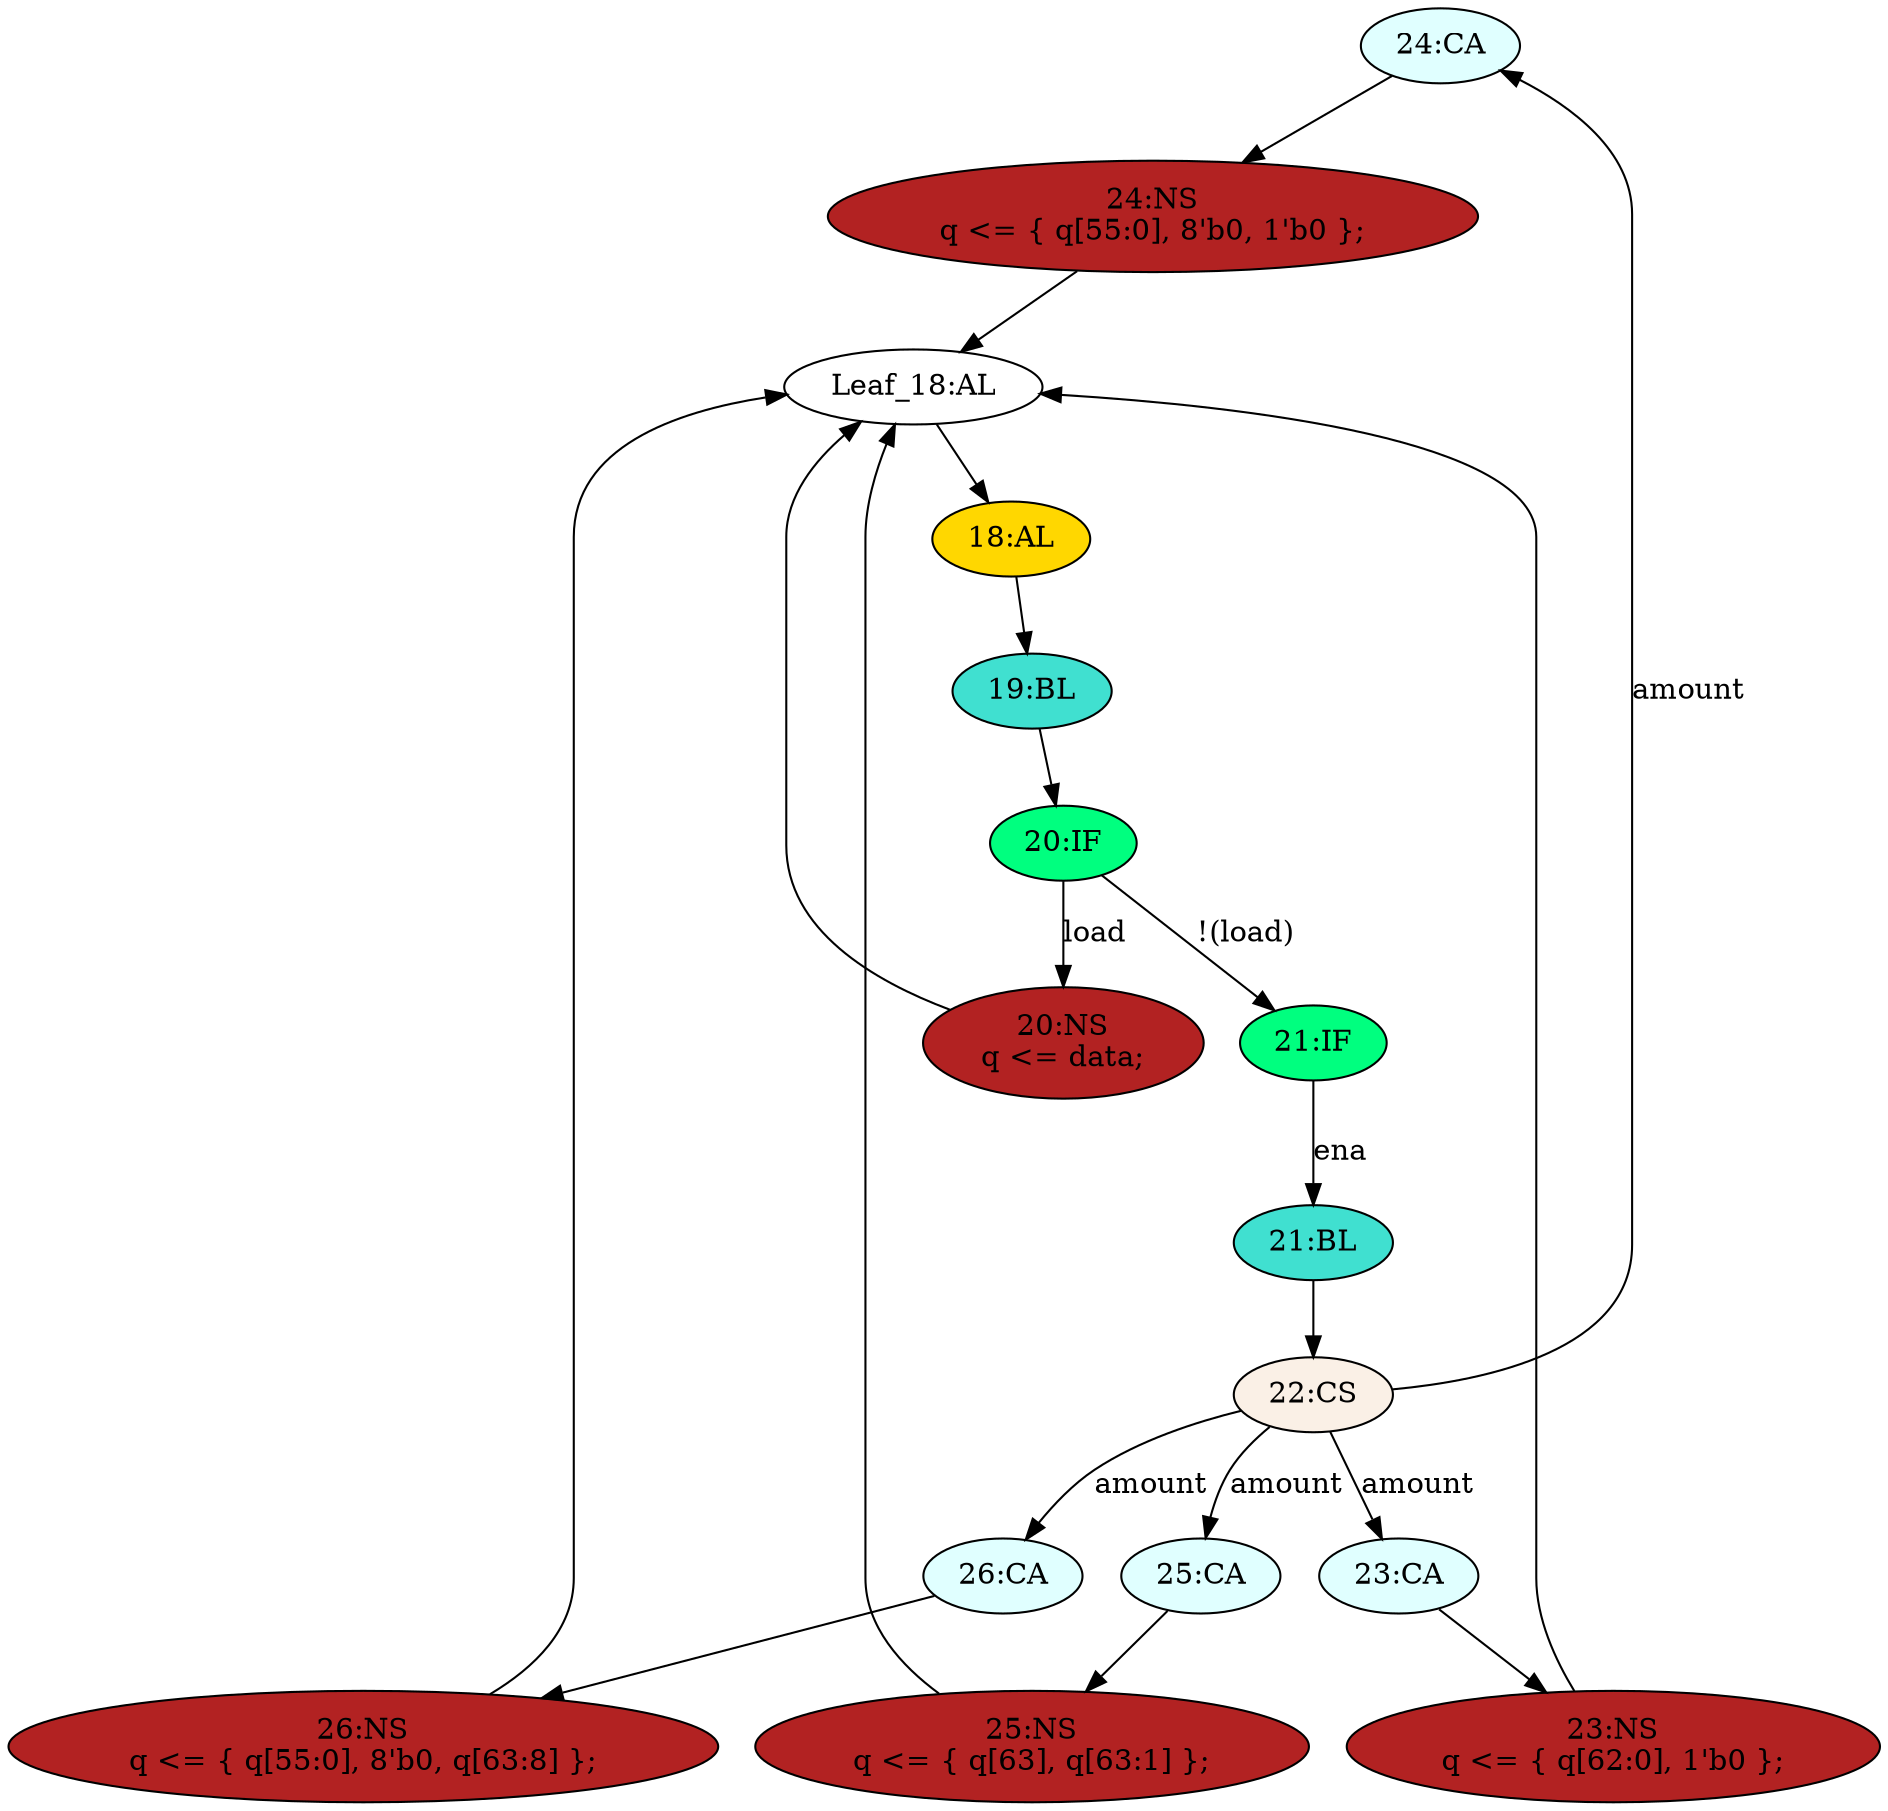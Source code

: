 strict digraph "compose( ,  )" {
	node [label="\N"];
	"24:CA"	[ast="<pyverilog.vparser.ast.Case object at 0x7f065d6a7850>",
		fillcolor=lightcyan,
		label="24:CA",
		statements="[]",
		style=filled,
		typ=Case];
	"24:NS"	[ast="<pyverilog.vparser.ast.NonblockingSubstitution object at 0x7f065d6a7ad0>",
		fillcolor=firebrick,
		label="24:NS
q <= { q[55:0], 8'b0, 1'b0 };",
		statements="[<pyverilog.vparser.ast.NonblockingSubstitution object at 0x7f065d6a7ad0>]",
		style=filled,
		typ=NonblockingSubstitution];
	"24:CA" -> "24:NS"	[cond="[]",
		lineno=None];
	"21:BL"	[ast="<pyverilog.vparser.ast.Block object at 0x7f065d64ecd0>",
		fillcolor=turquoise,
		label="21:BL",
		statements="[]",
		style=filled,
		typ=Block];
	"22:CS"	[ast="<pyverilog.vparser.ast.CaseStatement object at 0x7f065d72a310>",
		fillcolor=linen,
		label="22:CS",
		statements="[]",
		style=filled,
		typ=CaseStatement];
	"21:BL" -> "22:CS"	[cond="[]",
		lineno=None];
	"23:NS"	[ast="<pyverilog.vparser.ast.NonblockingSubstitution object at 0x7f065d6bdd10>",
		fillcolor=firebrick,
		label="23:NS
q <= { q[62:0], 1'b0 };",
		statements="[<pyverilog.vparser.ast.NonblockingSubstitution object at 0x7f065d6bdd10>]",
		style=filled,
		typ=NonblockingSubstitution];
	"Leaf_18:AL"	[def_var="['q']",
		label="Leaf_18:AL"];
	"23:NS" -> "Leaf_18:AL"	[cond="[]",
		lineno=None];
	"18:AL"	[ast="<pyverilog.vparser.ast.Always object at 0x7f065d6b71d0>",
		clk_sens=True,
		fillcolor=gold,
		label="18:AL",
		sens="['clk']",
		statements="[]",
		style=filled,
		typ=Always,
		use_var="['load', 'ena', 'amount', 'data', 'q']"];
	"Leaf_18:AL" -> "18:AL";
	"20:NS"	[ast="<pyverilog.vparser.ast.NonblockingSubstitution object at 0x7f065d6a4610>",
		fillcolor=firebrick,
		label="20:NS
q <= data;",
		statements="[<pyverilog.vparser.ast.NonblockingSubstitution object at 0x7f065d6a4610>]",
		style=filled,
		typ=NonblockingSubstitution];
	"20:NS" -> "Leaf_18:AL"	[cond="[]",
		lineno=None];
	"26:NS"	[ast="<pyverilog.vparser.ast.NonblockingSubstitution object at 0x7f065d3184d0>",
		fillcolor=firebrick,
		label="26:NS
q <= { q[55:0], 8'b0, q[63:8] };",
		statements="[<pyverilog.vparser.ast.NonblockingSubstitution object at 0x7f065d3184d0>]",
		style=filled,
		typ=NonblockingSubstitution];
	"26:NS" -> "Leaf_18:AL"	[cond="[]",
		lineno=None];
	"19:BL"	[ast="<pyverilog.vparser.ast.Block object at 0x7f065d6a4d10>",
		fillcolor=turquoise,
		label="19:BL",
		statements="[]",
		style=filled,
		typ=Block];
	"20:IF"	[ast="<pyverilog.vparser.ast.IfStatement object at 0x7f065d6a4e10>",
		fillcolor=springgreen,
		label="20:IF",
		statements="[]",
		style=filled,
		typ=IfStatement];
	"19:BL" -> "20:IF"	[cond="[]",
		lineno=None];
	"21:IF"	[ast="<pyverilog.vparser.ast.IfStatement object at 0x7f065d64e290>",
		fillcolor=springgreen,
		label="21:IF",
		statements="[]",
		style=filled,
		typ=IfStatement];
	"21:IF" -> "21:BL"	[cond="['ena']",
		label=ena,
		lineno=21];
	"20:IF" -> "20:NS"	[cond="['load']",
		label=load,
		lineno=20];
	"20:IF" -> "21:IF"	[cond="['load']",
		label="!(load)",
		lineno=20];
	"25:NS"	[ast="<pyverilog.vparser.ast.NonblockingSubstitution object at 0x7f065d72ad10>",
		fillcolor=firebrick,
		label="25:NS
q <= { q[63], q[63:1] };",
		statements="[<pyverilog.vparser.ast.NonblockingSubstitution object at 0x7f065d72ad10>]",
		style=filled,
		typ=NonblockingSubstitution];
	"25:NS" -> "Leaf_18:AL"	[cond="[]",
		lineno=None];
	"22:CS" -> "24:CA"	[cond="['amount']",
		label=amount,
		lineno=22];
	"26:CA"	[ast="<pyverilog.vparser.ast.Case object at 0x7f065d6c6550>",
		fillcolor=lightcyan,
		label="26:CA",
		statements="[]",
		style=filled,
		typ=Case];
	"22:CS" -> "26:CA"	[cond="['amount']",
		label=amount,
		lineno=22];
	"25:CA"	[ast="<pyverilog.vparser.ast.Case object at 0x7f06615c5d10>",
		fillcolor=lightcyan,
		label="25:CA",
		statements="[]",
		style=filled,
		typ=Case];
	"22:CS" -> "25:CA"	[cond="['amount']",
		label=amount,
		lineno=22];
	"23:CA"	[ast="<pyverilog.vparser.ast.Case object at 0x7f065d6b2390>",
		fillcolor=lightcyan,
		label="23:CA",
		statements="[]",
		style=filled,
		typ=Case];
	"22:CS" -> "23:CA"	[cond="['amount']",
		label=amount,
		lineno=22];
	"24:NS" -> "Leaf_18:AL"	[cond="[]",
		lineno=None];
	"18:AL" -> "19:BL"	[cond="[]",
		lineno=None];
	"26:CA" -> "26:NS"	[cond="[]",
		lineno=None];
	"25:CA" -> "25:NS"	[cond="[]",
		lineno=None];
	"23:CA" -> "23:NS"	[cond="[]",
		lineno=None];
}
